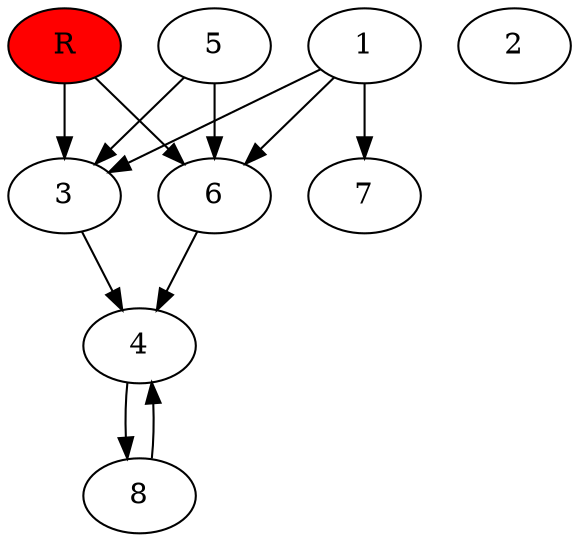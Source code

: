 digraph prb21366 {
	1
	2
	3
	4
	5
	6
	7
	8
	R [fillcolor="#ff0000" style=filled]
	1 -> 3
	1 -> 6
	1 -> 7
	3 -> 4
	4 -> 8
	5 -> 3
	5 -> 6
	6 -> 4
	8 -> 4
	R -> 3
	R -> 6
}

